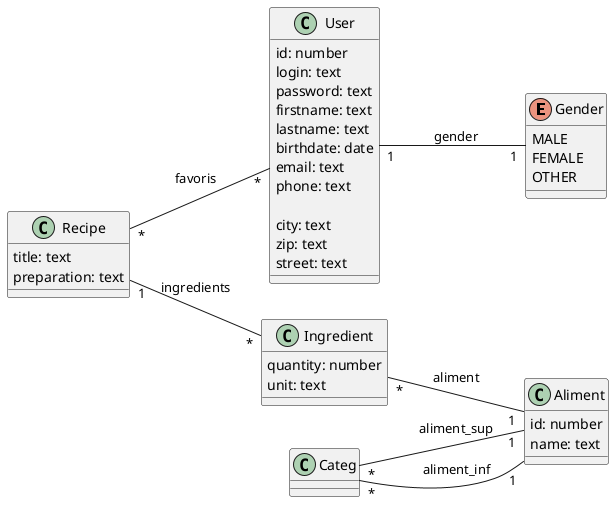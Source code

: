 @startuml

left to right direction

enum Gender {
    MALE
    FEMALE
    OTHER
}

class User {
    id: number
    login: text
    password: text
    firstname: text
    lastname: text
    birthdate: date
    email: text
    phone: text

    ' ADRESSE '
    city: text
    zip: text
    street: text
}
User "1" -- "1" Gender: gender

class Recipe {
    title: text
    preparation: text
}
Recipe "1" -- "*" Ingredient: ingredients
Recipe "*" -- "*" User: favoris

class Ingredient {
    quantity: number
    unit: text
}
Ingredient "*" -- "1" Aliment: aliment

class Aliment {
    id: number
    name: text
}

class Categ {

}
Categ "*" -- "1" Aliment: aliment_sup
Categ "*" -- "1" Aliment: aliment_inf

@enduml